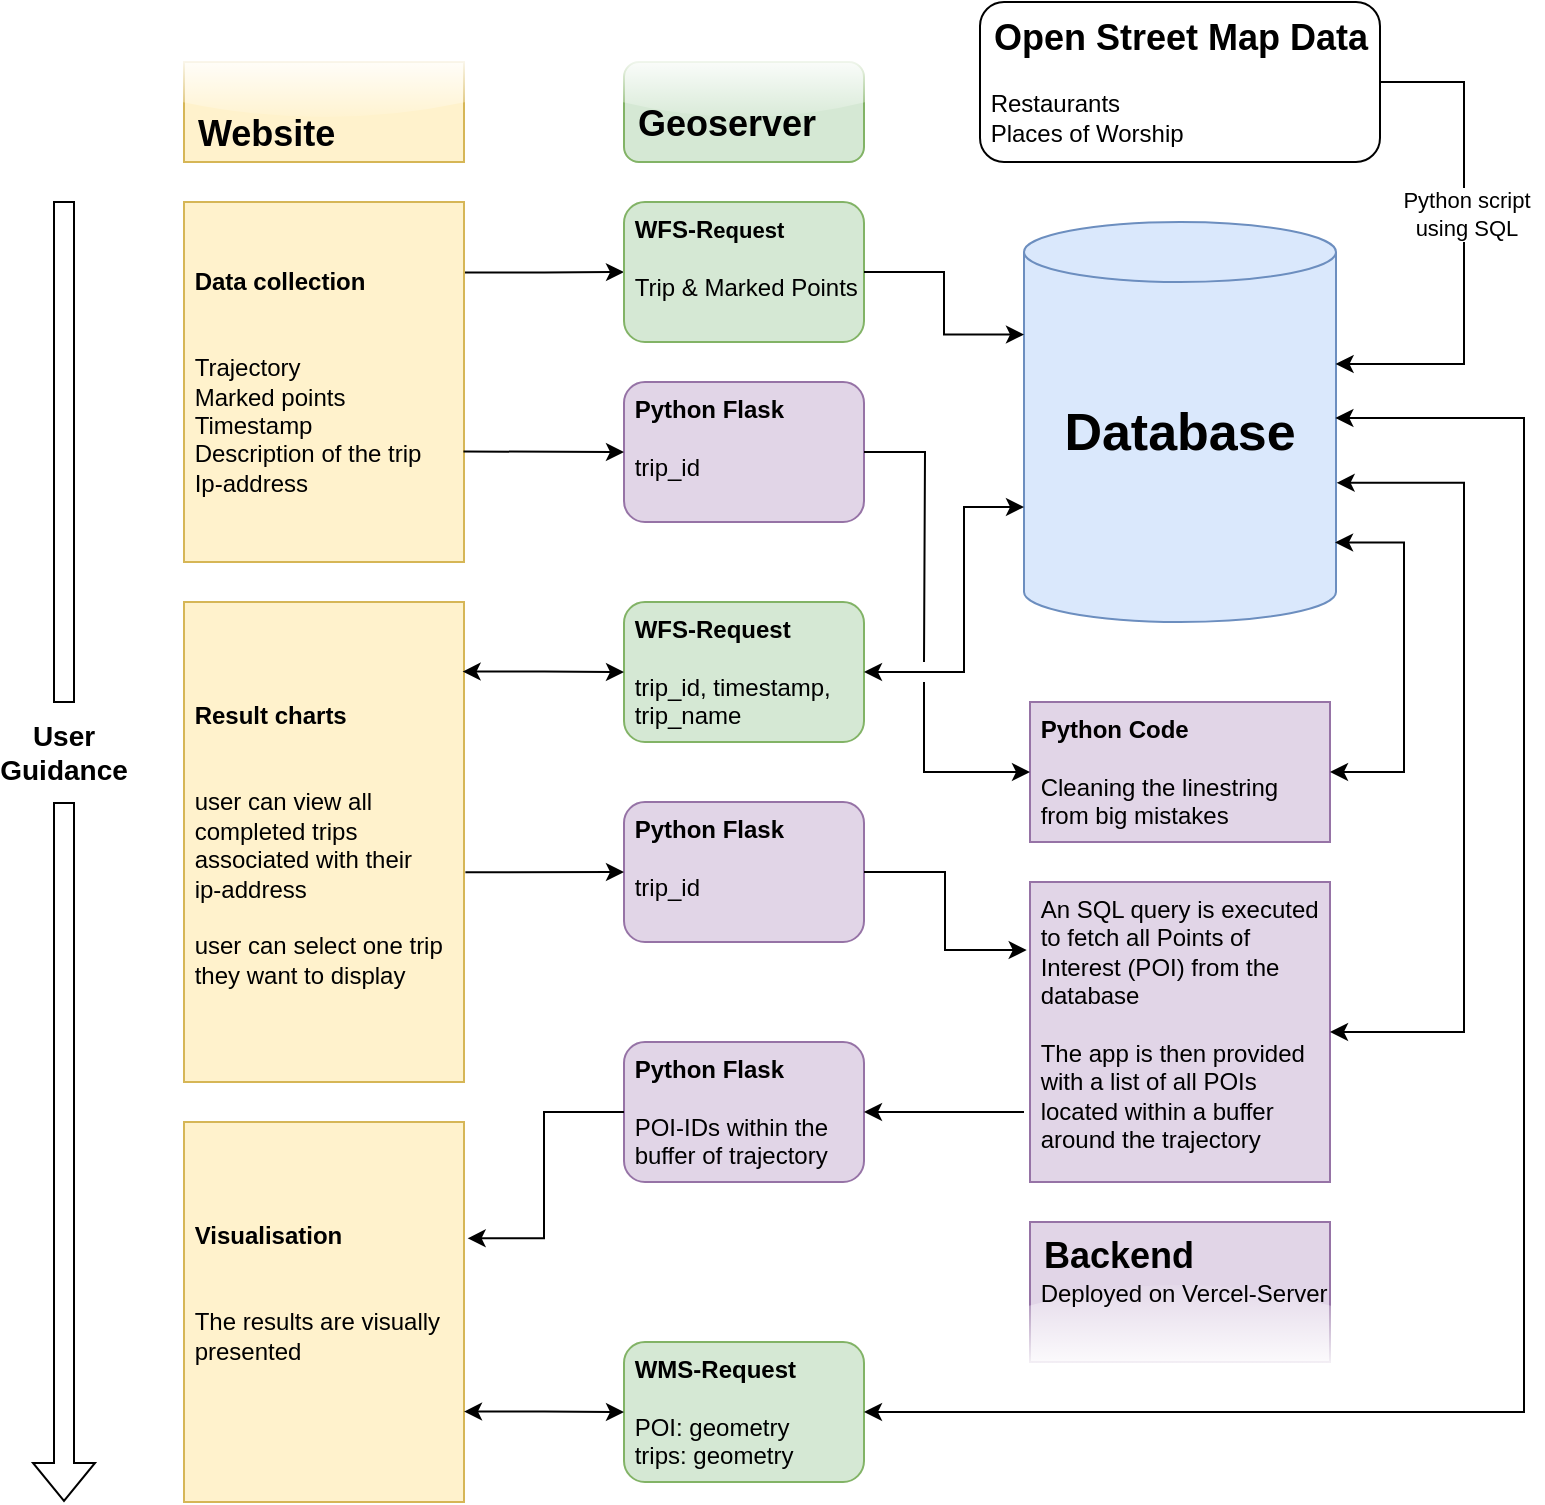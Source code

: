 <mxfile version="22.1.11" type="device">
  <diagram name="Seite-1" id="2-1_Vc9jkh2CoyOOPEtC">
    <mxGraphModel dx="1273" dy="817" grid="1" gridSize="10" guides="1" tooltips="1" connect="1" arrows="1" fold="1" page="1" pageScale="1" pageWidth="827" pageHeight="1169" math="0" shadow="0">
      <root>
        <mxCell id="0" />
        <mxCell id="1" parent="0" />
        <mxCell id="Y6avNihDts5gZcnMu05K-1" value="&lt;div style=&quot;&quot;&gt;&lt;b style=&quot;background-color: initial;&quot;&gt;&lt;font style=&quot;font-size: 18px;&quot;&gt;&lt;br&gt;&lt;/font&gt;&lt;/b&gt;&lt;/div&gt;&lt;div style=&quot;&quot;&gt;&lt;b style=&quot;background-color: initial;&quot;&gt;&lt;font style=&quot;font-size: 26px;&quot;&gt;&lt;br&gt;&lt;/font&gt;&lt;/b&gt;&lt;/div&gt;&lt;div style=&quot;&quot;&gt;&lt;b style=&quot;background-color: initial;&quot;&gt;&lt;font style=&quot;font-size: 26px;&quot;&gt;Database&lt;/font&gt;&lt;/b&gt;&lt;br&gt;&lt;/div&gt;" style="shape=cylinder3;whiteSpace=wrap;html=1;boundedLbl=1;backgroundOutline=1;size=15;align=center;verticalAlign=top;fillColor=#dae8fc;strokeColor=#6c8ebf;" parent="1" vertex="1">
          <mxGeometry x="520" y="430" width="156" height="200" as="geometry" />
        </mxCell>
        <mxCell id="Y6avNihDts5gZcnMu05K-13" style="edgeStyle=orthogonalEdgeStyle;rounded=0;orthogonalLoop=1;jettySize=auto;html=1;exitX=0.999;exitY=0.196;exitDx=0;exitDy=0;exitPerimeter=0;" parent="1" source="Y6avNihDts5gZcnMu05K-2" target="Y6avNihDts5gZcnMu05K-12" edge="1">
          <mxGeometry relative="1" as="geometry">
            <Array as="points" />
          </mxGeometry>
        </mxCell>
        <mxCell id="Y6avNihDts5gZcnMu05K-2" value="&lt;div&gt;&lt;span style=&quot;border-color: var(--border-color);&quot;&gt;&lt;b&gt;&amp;nbsp;Data collection&lt;/b&gt;&lt;/span&gt;&lt;/div&gt;&lt;div&gt;&lt;br&gt;&lt;/div&gt;&lt;div&gt;&lt;br&gt;&lt;/div&gt;&lt;div&gt;&lt;span style=&quot;border-color: var(--border-color);&quot;&gt;&lt;span style=&quot;background-color: initial;&quot;&gt;&amp;nbsp;Trajectory&lt;/span&gt;&lt;/span&gt;&lt;/div&gt;&lt;div&gt;&lt;span style=&quot;border-color: var(--border-color);&quot;&gt;&lt;span style=&quot;background-color: initial;&quot;&gt;&amp;nbsp;Marked points&lt;/span&gt;&lt;/span&gt;&lt;/div&gt;&lt;div&gt;&lt;span style=&quot;border-color: var(--border-color);&quot;&gt;&lt;span style=&quot;background-color: initial;&quot;&gt;&amp;nbsp;Timestamp&lt;/span&gt;&lt;/span&gt;&lt;/div&gt;&lt;div&gt;&lt;span style=&quot;border-color: var(--border-color);&quot;&gt;&lt;span style=&quot;background-color: initial;&quot;&gt;&amp;nbsp;Description of the trip&lt;/span&gt;&lt;/span&gt;&lt;/div&gt;&lt;div&gt;&lt;span style=&quot;border-color: var(--border-color);&quot;&gt;&lt;span style=&quot;background-color: initial;&quot;&gt;&amp;nbsp;Ip-address&lt;br&gt;&lt;/span&gt;&lt;/span&gt;&lt;/div&gt;&lt;div&gt;&lt;span style=&quot;border-color: var(--border-color);&quot;&gt;&lt;span style=&quot;background-color: initial;&quot;&gt;&lt;/span&gt;&lt;/span&gt;&lt;/div&gt;" style="rounded=0;whiteSpace=wrap;html=1;fillColor=#fff2cc;strokeColor=#d6b656;align=left;" parent="1" vertex="1">
          <mxGeometry x="100" y="420" width="140" height="180" as="geometry" />
        </mxCell>
        <mxCell id="Y6avNihDts5gZcnMu05K-3" value="&lt;font style=&quot;&quot;&gt;&lt;font style=&quot;font-size: 18px;&quot;&gt;&lt;b style=&quot;&quot;&gt;&amp;nbsp;Open Street Map Data&lt;/b&gt;&lt;br&gt;&lt;/font&gt;&lt;/font&gt;&lt;div&gt;&lt;font style=&quot;&quot;&gt;&lt;br&gt;&lt;/font&gt;&lt;/div&gt;&lt;div&gt;&lt;font style=&quot;&quot;&gt;&amp;nbsp;Restaurants&lt;/font&gt;&lt;/div&gt;&lt;font style=&quot;&quot;&gt;&amp;nbsp;Places of Worship&lt;br&gt;&lt;/font&gt;" style="rounded=1;whiteSpace=wrap;html=1;align=left;" parent="1" vertex="1">
          <mxGeometry x="498" y="320" width="200" height="80" as="geometry" />
        </mxCell>
        <mxCell id="Y6avNihDts5gZcnMu05K-4" value="&lt;div&gt;&lt;b&gt;&lt;br&gt;&lt;/b&gt;&lt;/div&gt;&lt;div&gt;&lt;b&gt;&lt;br&gt;&lt;/b&gt;&lt;/div&gt;&lt;div&gt;&lt;b&gt;&lt;br&gt;&lt;/b&gt;&lt;/div&gt;&lt;div&gt;&lt;b&gt;&amp;nbsp;Result charts&lt;/b&gt;&lt;/div&gt;&lt;br&gt;&lt;br&gt;&lt;div&gt;&lt;span style=&quot;border-color: var(--border-color);&quot;&gt;&lt;font style=&quot;font-size: 12px;&quot;&gt;&amp;nbsp;user can view all&lt;br&gt;&amp;nbsp;completed trips&lt;br&gt;&amp;nbsp;associated with their &lt;br&gt;&amp;nbsp;ip-address&lt;/font&gt;&lt;/span&gt;&lt;/div&gt;&lt;div&gt;&lt;span style=&quot;border-color: var(--border-color);&quot;&gt;&lt;font style=&quot;font-size: 12px;&quot;&gt;&lt;br&gt;&lt;/font&gt;&lt;/span&gt;&lt;/div&gt;&lt;div&gt;&lt;span style=&quot;border-color: var(--border-color);&quot;&gt;&lt;font style=&quot;font-size: 12px;&quot;&gt;&amp;nbsp;user can select one trip&lt;br&gt;&amp;nbsp;they want to display&lt;br&gt;&lt;/font&gt;&lt;/span&gt;&lt;/div&gt;&lt;div&gt;&lt;span style=&quot;border-color: var(--border-color);&quot;&gt;&lt;/span&gt;&lt;/div&gt;" style="rounded=0;whiteSpace=wrap;html=1;verticalAlign=top;align=left;fillColor=#fff2cc;strokeColor=#d6b656;" parent="1" vertex="1">
          <mxGeometry x="100" y="620" width="140" height="240" as="geometry" />
        </mxCell>
        <mxCell id="Y6avNihDts5gZcnMu05K-7" value="" style="endArrow=classic;html=1;rounded=0;exitX=1;exitY=0.5;exitDx=0;exitDy=0;entryX=0.999;entryY=0.353;entryDx=0;entryDy=0;entryPerimeter=0;edgeStyle=orthogonalEdgeStyle;" parent="1" source="Y6avNihDts5gZcnMu05K-3" target="Y6avNihDts5gZcnMu05K-1" edge="1">
          <mxGeometry width="50" height="50" relative="1" as="geometry">
            <mxPoint x="610" y="420" as="sourcePoint" />
            <mxPoint x="660" y="370" as="targetPoint" />
            <Array as="points">
              <mxPoint x="740" y="360" />
              <mxPoint x="740" y="501" />
              <mxPoint x="676" y="501" />
            </Array>
          </mxGeometry>
        </mxCell>
        <mxCell id="Y6avNihDts5gZcnMu05K-9" value="Python script&lt;br style=&quot;border-color: var(--border-color);&quot;&gt;using SQL" style="edgeLabel;html=1;align=center;verticalAlign=middle;resizable=0;points=[];" parent="Y6avNihDts5gZcnMu05K-7" vertex="1" connectable="0">
          <mxGeometry x="-0.648" y="-1" relative="1" as="geometry">
            <mxPoint x="2" y="64" as="offset" />
          </mxGeometry>
        </mxCell>
        <mxCell id="Y6avNihDts5gZcnMu05K-12" value="&lt;div&gt;&lt;b&gt;&amp;nbsp;WFS-R&lt;/b&gt;&lt;span style=&quot;font-weight: bold; font-size: 11px; text-align: center;&quot;&gt;equest&lt;/span&gt;&lt;/div&gt;&lt;div&gt;&lt;span style=&quot;font-weight: bold; font-size: 11px; text-align: center;&quot;&gt;&lt;/span&gt;&lt;/div&gt;&lt;div&gt;&lt;br&gt;&lt;/div&gt;&lt;div&gt;&amp;nbsp;Trip &amp;amp; Marked Points&lt;/div&gt;" style="rounded=1;whiteSpace=wrap;html=1;align=left;verticalAlign=top;fillColor=#d5e8d4;strokeColor=#82b366;shadow=0;" parent="1" vertex="1">
          <mxGeometry x="320" y="420" width="120" height="70" as="geometry" />
        </mxCell>
        <mxCell id="Y6avNihDts5gZcnMu05K-15" value="&lt;div&gt;&lt;span style=&quot;background-color: initial;&quot;&gt;&amp;nbsp;An SQL query is executed&lt;/span&gt;&lt;br&gt;&lt;/div&gt;&lt;div&gt;&amp;nbsp;to fetch all Points of&lt;br&gt;&amp;nbsp;Interest (POI) from the&lt;br&gt;&amp;nbsp;database&lt;/div&gt;&lt;div&gt;&amp;nbsp;&lt;/div&gt;&lt;div&gt;&amp;nbsp;The app is then provided&lt;br&gt;&amp;nbsp;with a list of all POIs&lt;br&gt;&amp;nbsp;located within a buffer&lt;br&gt;&amp;nbsp;around the trajectory&lt;/div&gt;" style="rounded=0;whiteSpace=wrap;html=1;verticalAlign=top;align=left;fillColor=#e1d5e7;strokeColor=#9673a6;" parent="1" vertex="1">
          <mxGeometry x="523" y="760" width="150" height="150" as="geometry" />
        </mxCell>
        <mxCell id="Y6avNihDts5gZcnMu05K-16" value="&lt;div&gt;&lt;b&gt;&lt;br&gt;&lt;/b&gt;&lt;/div&gt;&lt;div&gt;&lt;b&gt;&lt;br&gt;&lt;/b&gt;&lt;/div&gt;&lt;div&gt;&lt;b&gt;&lt;br&gt;&lt;/b&gt;&lt;/div&gt;&lt;div&gt;&lt;b&gt;&amp;nbsp;Visualisation&lt;/b&gt;&lt;/div&gt;&lt;div&gt;&lt;b&gt;&lt;br&gt;&lt;/b&gt;&lt;/div&gt;&lt;div&gt;&lt;b&gt;&lt;br&gt;&lt;/b&gt;&lt;/div&gt;&amp;nbsp;The results are visually&lt;br&gt;&amp;nbsp;presented&lt;font size=&quot;1&quot;&gt; &lt;br&gt;&lt;/font&gt;" style="rounded=0;whiteSpace=wrap;html=1;verticalAlign=top;align=left;fillColor=#fff2cc;strokeColor=#d6b656;" parent="1" vertex="1">
          <mxGeometry x="100" y="880" width="140" height="190" as="geometry" />
        </mxCell>
        <mxCell id="Y6avNihDts5gZcnMu05K-19" value="&lt;b&gt;&amp;nbsp;WFS-Request&lt;br&gt;&lt;/b&gt;&lt;div&gt;&lt;br&gt;&lt;/div&gt;&lt;div&gt;&amp;nbsp;trip_id, timestamp, &lt;br&gt;&amp;nbsp;trip_name&lt;/div&gt;" style="rounded=1;whiteSpace=wrap;html=1;verticalAlign=top;align=left;fillColor=#d5e8d4;strokeColor=#82b366;shadow=0;" parent="1" vertex="1">
          <mxGeometry x="320" y="620" width="120" height="70" as="geometry" />
        </mxCell>
        <mxCell id="Y6avNihDts5gZcnMu05K-23" value="&amp;nbsp;&lt;b&gt;Python Flask&lt;/b&gt;&lt;br&gt;&lt;div&gt;&lt;br&gt;&lt;/div&gt;&lt;div&gt;&amp;nbsp;trip_id&lt;/div&gt;" style="rounded=1;whiteSpace=wrap;html=1;align=left;verticalAlign=top;fillColor=#e1d5e7;strokeColor=#9673a6;shadow=0;" parent="1" vertex="1">
          <mxGeometry x="320" y="720" width="120" height="70" as="geometry" />
        </mxCell>
        <mxCell id="Y6avNihDts5gZcnMu05K-25" value="" style="endArrow=classic;html=1;rounded=0;exitX=1;exitY=0.5;exitDx=0;exitDy=0;entryX=-0.011;entryY=0.227;entryDx=0;entryDy=0;entryPerimeter=0;edgeStyle=elbowEdgeStyle;" parent="1" source="Y6avNihDts5gZcnMu05K-23" target="Y6avNihDts5gZcnMu05K-15" edge="1">
          <mxGeometry width="50" height="50" relative="1" as="geometry">
            <mxPoint x="70" y="1070" as="sourcePoint" />
            <mxPoint x="336" y="1001" as="targetPoint" />
          </mxGeometry>
        </mxCell>
        <mxCell id="Y6avNihDts5gZcnMu05K-26" value="&lt;b&gt;&amp;nbsp;Python Flask&lt;/b&gt;&lt;br&gt;&lt;div&gt;&lt;br&gt;&lt;/div&gt;&lt;div&gt;&amp;nbsp;POI-IDs within the&lt;br&gt;&amp;nbsp;buffer of trajectory&lt;/div&gt;" style="rounded=1;whiteSpace=wrap;html=1;align=left;verticalAlign=top;fillColor=#e1d5e7;strokeColor=#9673a6;shadow=0;" parent="1" vertex="1">
          <mxGeometry x="320" y="840" width="120" height="70" as="geometry" />
        </mxCell>
        <mxCell id="Y6avNihDts5gZcnMu05K-27" value="" style="endArrow=classic;html=1;rounded=0;entryX=1;entryY=0.5;entryDx=0;entryDy=0;" parent="1" target="Y6avNihDts5gZcnMu05K-26" edge="1">
          <mxGeometry width="50" height="50" relative="1" as="geometry">
            <mxPoint x="520" y="875" as="sourcePoint" />
            <mxPoint x="530" y="990" as="targetPoint" />
          </mxGeometry>
        </mxCell>
        <mxCell id="Y6avNihDts5gZcnMu05K-33" value="&lt;b&gt;&amp;nbsp;WMS-Request&lt;br&gt;&lt;/b&gt;&lt;div&gt;&lt;br&gt;&lt;/div&gt;&lt;div&gt;&amp;nbsp;POI: geometry&lt;br&gt;&amp;nbsp;trips: geometry&lt;/div&gt;" style="rounded=1;whiteSpace=wrap;html=1;verticalAlign=top;align=left;fillColor=#d5e8d4;strokeColor=#82b366;shadow=0;" parent="1" vertex="1">
          <mxGeometry x="320" y="990" width="120" height="70" as="geometry" />
        </mxCell>
        <mxCell id="y3wrZIzh8ztNuLBp43Ln-10" value="" style="endArrow=classic;html=1;rounded=0;exitX=1;exitY=0.5;exitDx=0;exitDy=0;entryX=0;entryY=0;entryDx=0;entryDy=56.25;entryPerimeter=0;edgeStyle=elbowEdgeStyle;" parent="1" source="Y6avNihDts5gZcnMu05K-12" target="Y6avNihDts5gZcnMu05K-1" edge="1">
          <mxGeometry width="50" height="50" relative="1" as="geometry">
            <mxPoint x="410" y="610" as="sourcePoint" />
            <mxPoint x="460" y="560" as="targetPoint" />
          </mxGeometry>
        </mxCell>
        <mxCell id="y3wrZIzh8ztNuLBp43Ln-11" value="" style="endArrow=classic;startArrow=classic;html=1;rounded=0;exitX=0.995;exitY=0.145;exitDx=0;exitDy=0;entryX=0;entryY=0.5;entryDx=0;entryDy=0;edgeStyle=orthogonalEdgeStyle;exitPerimeter=0;" parent="1" source="Y6avNihDts5gZcnMu05K-4" target="Y6avNihDts5gZcnMu05K-19" edge="1">
          <mxGeometry width="50" height="50" relative="1" as="geometry">
            <mxPoint x="240" y="710" as="sourcePoint" />
            <mxPoint x="290" y="700" as="targetPoint" />
          </mxGeometry>
        </mxCell>
        <mxCell id="y3wrZIzh8ztNuLBp43Ln-12" value="" style="endArrow=classic;startArrow=classic;html=1;rounded=0;exitX=1;exitY=0.5;exitDx=0;exitDy=0;entryX=0;entryY=0;entryDx=0;entryDy=142.5;entryPerimeter=0;edgeStyle=orthogonalEdgeStyle;" parent="1" source="Y6avNihDts5gZcnMu05K-19" target="Y6avNihDts5gZcnMu05K-1" edge="1">
          <mxGeometry width="50" height="50" relative="1" as="geometry">
            <mxPoint x="430" y="720" as="sourcePoint" />
            <mxPoint x="480" y="670" as="targetPoint" />
            <Array as="points">
              <mxPoint x="490" y="655" />
              <mxPoint x="490" y="573" />
            </Array>
          </mxGeometry>
        </mxCell>
        <mxCell id="y3wrZIzh8ztNuLBp43Ln-13" value="" style="endArrow=classic;html=1;rounded=0;exitX=1.005;exitY=0.563;exitDx=0;exitDy=0;entryX=0;entryY=0.5;entryDx=0;entryDy=0;exitPerimeter=0;" parent="1" source="Y6avNihDts5gZcnMu05K-4" target="Y6avNihDts5gZcnMu05K-23" edge="1">
          <mxGeometry width="50" height="50" relative="1" as="geometry">
            <mxPoint x="350" y="860" as="sourcePoint" />
            <mxPoint x="400" y="810" as="targetPoint" />
          </mxGeometry>
        </mxCell>
        <mxCell id="y3wrZIzh8ztNuLBp43Ln-14" value="" style="endArrow=classic;html=1;rounded=0;entryX=1.013;entryY=0.306;entryDx=0;entryDy=0;entryPerimeter=0;exitX=0;exitY=0.5;exitDx=0;exitDy=0;edgeStyle=orthogonalEdgeStyle;" parent="1" source="Y6avNihDts5gZcnMu05K-26" target="Y6avNihDts5gZcnMu05K-16" edge="1">
          <mxGeometry width="50" height="50" relative="1" as="geometry">
            <mxPoint x="320" y="880" as="sourcePoint" />
            <mxPoint x="370" y="830" as="targetPoint" />
          </mxGeometry>
        </mxCell>
        <mxCell id="y3wrZIzh8ztNuLBp43Ln-16" value="" style="endArrow=classic;startArrow=classic;html=1;rounded=0;exitX=1;exitY=0.762;exitDx=0;exitDy=0;entryX=0;entryY=0.5;entryDx=0;entryDy=0;edgeStyle=orthogonalEdgeStyle;exitPerimeter=0;" parent="1" source="Y6avNihDts5gZcnMu05K-16" target="Y6avNihDts5gZcnMu05K-33" edge="1">
          <mxGeometry width="50" height="50" relative="1" as="geometry">
            <mxPoint x="320" y="950" as="sourcePoint" />
            <mxPoint x="370" y="900" as="targetPoint" />
          </mxGeometry>
        </mxCell>
        <mxCell id="y3wrZIzh8ztNuLBp43Ln-17" value="" style="endArrow=classic;startArrow=classic;html=1;rounded=0;entryX=0.998;entryY=0.49;entryDx=0;entryDy=0;entryPerimeter=0;edgeStyle=orthogonalEdgeStyle;exitX=1;exitY=0.5;exitDx=0;exitDy=0;" parent="1" source="Y6avNihDts5gZcnMu05K-33" target="Y6avNihDts5gZcnMu05K-1" edge="1">
          <mxGeometry width="50" height="50" relative="1" as="geometry">
            <mxPoint x="460" y="1025" as="sourcePoint" />
            <mxPoint x="696" y="550" as="targetPoint" />
            <Array as="points">
              <mxPoint x="770" y="1025" />
              <mxPoint x="770" y="528" />
            </Array>
          </mxGeometry>
        </mxCell>
        <mxCell id="y3wrZIzh8ztNuLBp43Ln-18" value="" style="endArrow=classic;startArrow=classic;html=1;rounded=0;exitX=1;exitY=0.5;exitDx=0;exitDy=0;entryX=1.002;entryY=0.652;entryDx=0;entryDy=0;entryPerimeter=0;edgeStyle=elbowEdgeStyle;" parent="1" source="Y6avNihDts5gZcnMu05K-15" target="Y6avNihDts5gZcnMu05K-1" edge="1">
          <mxGeometry width="50" height="50" relative="1" as="geometry">
            <mxPoint x="540" y="690" as="sourcePoint" />
            <mxPoint x="590" y="640" as="targetPoint" />
            <Array as="points">
              <mxPoint x="740" y="680" />
            </Array>
          </mxGeometry>
        </mxCell>
        <mxCell id="y3wrZIzh8ztNuLBp43Ln-19" value="&lt;span style=&quot;border-color: var(--border-color);&quot;&gt;&lt;span style=&quot;background-color: initial;&quot;&gt;&lt;b&gt;&lt;font style=&quot;font-size: 18px;&quot;&gt;&lt;br&gt;&amp;nbsp;Website&lt;/font&gt;&lt;/b&gt;&lt;br&gt;&lt;/span&gt;&lt;/span&gt;" style="rounded=0;whiteSpace=wrap;html=1;fillColor=#fff2cc;strokeColor=#d6b656;align=left;glass=1;shadow=0;" parent="1" vertex="1">
          <mxGeometry x="100" y="350" width="140" height="50" as="geometry" />
        </mxCell>
        <mxCell id="y3wrZIzh8ztNuLBp43Ln-22" value="&lt;b&gt;&lt;font style=&quot;font-size: 18px;&quot;&gt;&amp;nbsp;Backend&lt;/font&gt;&lt;/b&gt;&lt;br&gt;&amp;nbsp;Deployed on Vercel-Server" style="rounded=0;whiteSpace=wrap;html=1;verticalAlign=top;align=left;fillColor=#e1d5e7;strokeColor=#9673a6;glass=1;direction=west;" parent="1" vertex="1">
          <mxGeometry x="523" y="930" width="150" height="70" as="geometry" />
        </mxCell>
        <mxCell id="y3wrZIzh8ztNuLBp43Ln-23" value="&lt;b&gt;&lt;font style=&quot;&quot;&gt;&lt;br&gt;&lt;span style=&quot;font-size: 18px;&quot;&gt;&amp;nbsp;Geoserver&lt;/span&gt;&lt;/font&gt;&lt;/b&gt;" style="rounded=1;whiteSpace=wrap;html=1;align=left;verticalAlign=top;fillColor=#d5e8d4;strokeColor=#82b366;shadow=0;glass=1;" parent="1" vertex="1">
          <mxGeometry x="320" y="350" width="120" height="50" as="geometry" />
        </mxCell>
        <mxCell id="xKF54p49dIfH-VOtJzBk-2" value="&amp;nbsp;&lt;b&gt;Python Flask&lt;/b&gt;&lt;br&gt;&lt;div&gt;&lt;br&gt;&lt;/div&gt;&lt;div&gt;&amp;nbsp;trip_id&lt;/div&gt;" style="rounded=1;whiteSpace=wrap;html=1;align=left;verticalAlign=top;fillColor=#e1d5e7;strokeColor=#9673a6;shadow=0;" vertex="1" parent="1">
          <mxGeometry x="320" y="510" width="120" height="70" as="geometry" />
        </mxCell>
        <mxCell id="xKF54p49dIfH-VOtJzBk-3" value="&lt;div&gt;&lt;b style=&quot;background-color: initial;&quot;&gt;&amp;nbsp;Python Code&lt;/b&gt;&lt;br&gt;&lt;/div&gt;&lt;div&gt;&lt;br&gt;&lt;/div&gt;&lt;div&gt;&amp;nbsp;Cleaning the linestring&amp;nbsp; &amp;nbsp;from big mistakes&lt;/div&gt;" style="rounded=0;whiteSpace=wrap;html=1;verticalAlign=top;align=left;fillColor=#e1d5e7;strokeColor=#9673a6;" vertex="1" parent="1">
          <mxGeometry x="523" y="670" width="150" height="70" as="geometry" />
        </mxCell>
        <mxCell id="xKF54p49dIfH-VOtJzBk-4" value="" style="endArrow=classic;html=1;rounded=0;exitX=0.998;exitY=0.693;exitDx=0;exitDy=0;exitPerimeter=0;entryX=0;entryY=0.5;entryDx=0;entryDy=0;" edge="1" parent="1" source="Y6avNihDts5gZcnMu05K-2" target="xKF54p49dIfH-VOtJzBk-2">
          <mxGeometry width="50" height="50" relative="1" as="geometry">
            <mxPoint x="350" y="570" as="sourcePoint" />
            <mxPoint x="400" y="520" as="targetPoint" />
          </mxGeometry>
        </mxCell>
        <mxCell id="xKF54p49dIfH-VOtJzBk-5" value="" style="endArrow=none;html=1;rounded=0;exitX=1;exitY=0.5;exitDx=0;exitDy=0;edgeStyle=orthogonalEdgeStyle;" edge="1" parent="1" source="xKF54p49dIfH-VOtJzBk-2">
          <mxGeometry width="50" height="50" relative="1" as="geometry">
            <mxPoint x="510" y="670" as="sourcePoint" />
            <mxPoint x="470" y="650" as="targetPoint" />
          </mxGeometry>
        </mxCell>
        <mxCell id="xKF54p49dIfH-VOtJzBk-6" value="" style="endArrow=classic;html=1;rounded=0;entryX=0;entryY=0.5;entryDx=0;entryDy=0;edgeStyle=elbowEdgeStyle;" edge="1" parent="1" target="xKF54p49dIfH-VOtJzBk-3">
          <mxGeometry width="50" height="50" relative="1" as="geometry">
            <mxPoint x="470" y="660" as="sourcePoint" />
            <mxPoint x="530" y="680" as="targetPoint" />
            <Array as="points">
              <mxPoint x="470" y="680" />
            </Array>
          </mxGeometry>
        </mxCell>
        <mxCell id="xKF54p49dIfH-VOtJzBk-7" value="" style="endArrow=classic;startArrow=classic;html=1;rounded=0;exitX=1;exitY=0.5;exitDx=0;exitDy=0;entryX=0.997;entryY=0.801;entryDx=0;entryDy=0;entryPerimeter=0;edgeStyle=elbowEdgeStyle;" edge="1" parent="1" source="xKF54p49dIfH-VOtJzBk-3" target="Y6avNihDts5gZcnMu05K-1">
          <mxGeometry width="50" height="50" relative="1" as="geometry">
            <mxPoint x="530" y="770" as="sourcePoint" />
            <mxPoint x="700" y="610" as="targetPoint" />
            <Array as="points">
              <mxPoint x="710" y="640" />
            </Array>
          </mxGeometry>
        </mxCell>
        <mxCell id="xKF54p49dIfH-VOtJzBk-8" value="" style="shape=flexArrow;endArrow=classic;html=1;rounded=0;" edge="1" parent="1">
          <mxGeometry width="50" height="50" relative="1" as="geometry">
            <mxPoint x="40" y="720" as="sourcePoint" />
            <mxPoint x="40" y="1070" as="targetPoint" />
          </mxGeometry>
        </mxCell>
        <mxCell id="xKF54p49dIfH-VOtJzBk-10" value="&lt;font style=&quot;font-size: 14px;&quot;&gt;&lt;b&gt;User&lt;br&gt;Guidance&lt;/b&gt;&lt;/font&gt;" style="text;html=1;strokeColor=none;fillColor=none;align=center;verticalAlign=middle;whiteSpace=wrap;rounded=0;" vertex="1" parent="1">
          <mxGeometry x="10" y="680" width="60" height="30" as="geometry" />
        </mxCell>
        <mxCell id="xKF54p49dIfH-VOtJzBk-12" value="" style="rounded=0;whiteSpace=wrap;html=1;" vertex="1" parent="1">
          <mxGeometry x="35" y="420" width="10" height="250" as="geometry" />
        </mxCell>
      </root>
    </mxGraphModel>
  </diagram>
</mxfile>

